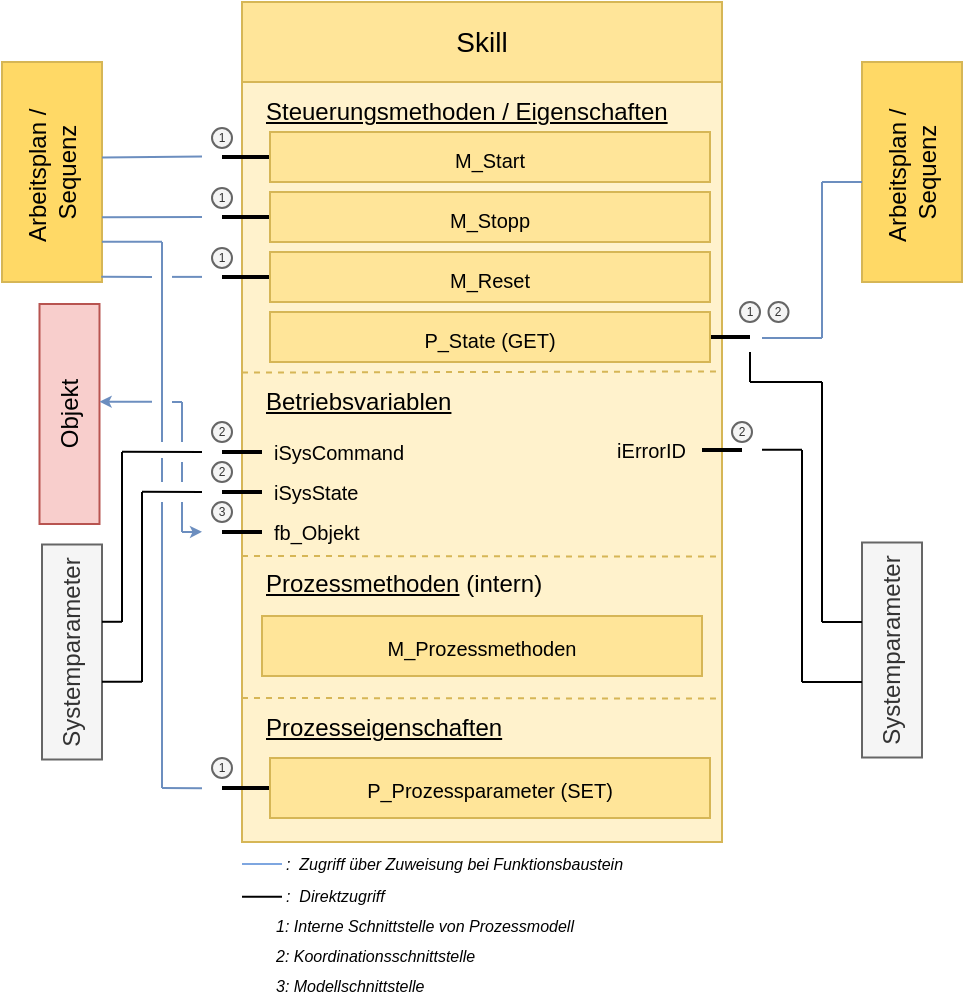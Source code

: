 <mxfile version="26.0.4">
  <diagram name="Seite-1" id="sdpVUGcd8ZdfAYJY-DBQ">
    <mxGraphModel dx="989" dy="532" grid="1" gridSize="10" guides="1" tooltips="1" connect="1" arrows="1" fold="1" page="1" pageScale="1" pageWidth="827" pageHeight="1169" math="0" shadow="0">
      <root>
        <mxCell id="0" />
        <mxCell id="1" parent="0" />
        <mxCell id="eThXzIZxuzrMQbyXuAEO-1" value="Skill" style="rounded=0;whiteSpace=wrap;html=1;fillColor=#FFE599;strokeColor=#d6b656;fontSize=14;" parent="1" vertex="1">
          <mxGeometry x="280" y="280" width="240" height="40" as="geometry" />
        </mxCell>
        <mxCell id="eThXzIZxuzrMQbyXuAEO-2" value="" style="rounded=0;whiteSpace=wrap;html=1;fillColor=#fff2cc;strokeColor=#d6b656;" parent="1" vertex="1">
          <mxGeometry x="280" y="320" width="240" height="380" as="geometry" />
        </mxCell>
        <mxCell id="eThXzIZxuzrMQbyXuAEO-3" value="Steuerungsmethoden / Eigenschaften" style="text;html=1;align=left;verticalAlign=middle;whiteSpace=wrap;rounded=0;fontStyle=4" parent="1" vertex="1">
          <mxGeometry x="290" y="320" width="220" height="30" as="geometry" />
        </mxCell>
        <mxCell id="eThXzIZxuzrMQbyXuAEO-5" value="" style="rounded=0;whiteSpace=wrap;html=1;fillColor=none;strokeColor=none;" parent="1" vertex="1">
          <mxGeometry x="290" y="350" width="220" height="20" as="geometry" />
        </mxCell>
        <mxCell id="eThXzIZxuzrMQbyXuAEO-10" value="" style="rounded=0;whiteSpace=wrap;html=1;fillColor=none;strokeColor=none;" parent="1" vertex="1">
          <mxGeometry x="290" y="370" width="220" height="20" as="geometry" />
        </mxCell>
        <mxCell id="eThXzIZxuzrMQbyXuAEO-13" value="" style="rounded=0;whiteSpace=wrap;html=1;fillColor=none;strokeColor=none;" parent="1" vertex="1">
          <mxGeometry x="290" y="390" width="220" height="20" as="geometry" />
        </mxCell>
        <mxCell id="eThXzIZxuzrMQbyXuAEO-16" value="" style="rounded=0;whiteSpace=wrap;html=1;fillColor=none;strokeColor=none;" parent="1" vertex="1">
          <mxGeometry x="290" y="410" width="220" height="20" as="geometry" />
        </mxCell>
        <mxCell id="eThXzIZxuzrMQbyXuAEO-19" value="" style="rounded=0;whiteSpace=wrap;html=1;fillColor=none;strokeColor=none;" parent="1" vertex="1">
          <mxGeometry x="290" y="430" width="220" height="20" as="geometry" />
        </mxCell>
        <mxCell id="eThXzIZxuzrMQbyXuAEO-27" value="Betriebsvariablen" style="text;html=1;align=left;verticalAlign=middle;whiteSpace=wrap;rounded=0;fontStyle=4" parent="1" vertex="1">
          <mxGeometry x="290" y="465" width="120" height="30" as="geometry" />
        </mxCell>
        <mxCell id="eThXzIZxuzrMQbyXuAEO-33" value="" style="rounded=0;whiteSpace=wrap;html=1;fillColor=none;strokeColor=none;" parent="1" vertex="1">
          <mxGeometry x="290" y="495" width="220" height="20" as="geometry" />
        </mxCell>
        <mxCell id="eThXzIZxuzrMQbyXuAEO-34" value="" style="endArrow=none;html=1;rounded=0;strokeWidth=2;" parent="1" source="eThXzIZxuzrMQbyXuAEO-33" edge="1">
          <mxGeometry width="50" height="50" relative="1" as="geometry">
            <mxPoint x="330" y="565" as="sourcePoint" />
            <mxPoint x="270" y="505" as="targetPoint" />
          </mxGeometry>
        </mxCell>
        <mxCell id="eThXzIZxuzrMQbyXuAEO-35" value="iSysCommand" style="text;html=1;align=left;verticalAlign=middle;whiteSpace=wrap;rounded=0;fontStyle=0;fontSize=10;" parent="1" vertex="1">
          <mxGeometry x="294" y="500" width="76" height="10" as="geometry" />
        </mxCell>
        <mxCell id="eThXzIZxuzrMQbyXuAEO-38" value="" style="rounded=0;whiteSpace=wrap;html=1;fillColor=none;strokeColor=none;" parent="1" vertex="1">
          <mxGeometry x="290" y="515" width="220" height="20" as="geometry" />
        </mxCell>
        <mxCell id="eThXzIZxuzrMQbyXuAEO-39" value="" style="endArrow=none;html=1;rounded=0;strokeWidth=2;" parent="1" source="eThXzIZxuzrMQbyXuAEO-38" edge="1">
          <mxGeometry width="50" height="50" relative="1" as="geometry">
            <mxPoint x="330" y="585" as="sourcePoint" />
            <mxPoint x="270" y="525" as="targetPoint" />
          </mxGeometry>
        </mxCell>
        <mxCell id="eThXzIZxuzrMQbyXuAEO-40" value="iSysState" style="text;html=1;align=left;verticalAlign=middle;whiteSpace=wrap;rounded=0;fontStyle=0;fontSize=10;" parent="1" vertex="1">
          <mxGeometry x="294" y="520" width="76" height="10" as="geometry" />
        </mxCell>
        <mxCell id="eThXzIZxuzrMQbyXuAEO-43" value="" style="rounded=0;whiteSpace=wrap;html=1;fillColor=none;strokeColor=none;" parent="1" vertex="1">
          <mxGeometry x="290" y="535" width="220" height="20" as="geometry" />
        </mxCell>
        <mxCell id="eThXzIZxuzrMQbyXuAEO-44" value="" style="endArrow=none;html=1;rounded=0;strokeWidth=2;" parent="1" source="eThXzIZxuzrMQbyXuAEO-43" edge="1">
          <mxGeometry width="50" height="50" relative="1" as="geometry">
            <mxPoint x="330" y="605" as="sourcePoint" />
            <mxPoint x="270" y="545" as="targetPoint" />
          </mxGeometry>
        </mxCell>
        <mxCell id="eThXzIZxuzrMQbyXuAEO-45" value="fb_Objekt" style="text;html=1;align=left;verticalAlign=middle;whiteSpace=wrap;rounded=0;fontStyle=0;fontSize=10;" parent="1" vertex="1">
          <mxGeometry x="294" y="540" width="76" height="10" as="geometry" />
        </mxCell>
        <mxCell id="eThXzIZxuzrMQbyXuAEO-48" value="Prozesseigenschaften" style="text;html=1;align=left;verticalAlign=middle;whiteSpace=wrap;rounded=0;fontStyle=4" parent="1" vertex="1">
          <mxGeometry x="290" y="628" width="120" height="30" as="geometry" />
        </mxCell>
        <mxCell id="eThXzIZxuzrMQbyXuAEO-50" value="" style="rounded=0;whiteSpace=wrap;html=1;fillColor=none;strokeColor=none;" parent="1" vertex="1">
          <mxGeometry x="290" y="653" width="220" height="20" as="geometry" />
        </mxCell>
        <mxCell id="RpQ9mGnAC0z5zZGKGi01-17" style="edgeStyle=orthogonalEdgeStyle;rounded=0;orthogonalLoop=1;jettySize=auto;html=1;endArrow=none;endFill=0;strokeWidth=2;" parent="1" source="eThXzIZxuzrMQbyXuAEO-56" edge="1">
          <mxGeometry relative="1" as="geometry">
            <mxPoint x="530" y="447.5" as="targetPoint" />
          </mxGeometry>
        </mxCell>
        <mxCell id="eThXzIZxuzrMQbyXuAEO-56" value="&lt;font style=&quot;font-size: 10px;&quot;&gt;P_State (GET)&lt;/font&gt;" style="rounded=0;whiteSpace=wrap;html=1;fillColor=#FFE599;strokeColor=#d6b656;fontSize=14;" parent="1" vertex="1">
          <mxGeometry x="294" y="435" width="220" height="25" as="geometry" />
        </mxCell>
        <mxCell id="eThXzIZxuzrMQbyXuAEO-58" value="" style="endArrow=none;html=1;rounded=0;fillColor=#fff2cc;strokeColor=#d6b656;entryX=1;entryY=0.464;entryDx=0;entryDy=0;entryPerimeter=0;exitX=0;exitY=0.466;exitDx=0;exitDy=0;exitPerimeter=0;strokeWidth=1;dashed=1;" parent="1" edge="1">
          <mxGeometry width="50" height="50" relative="1" as="geometry">
            <mxPoint x="280" y="465.29" as="sourcePoint" />
            <mxPoint x="520" y="464.71" as="targetPoint" />
          </mxGeometry>
        </mxCell>
        <mxCell id="eThXzIZxuzrMQbyXuAEO-59" value="" style="endArrow=none;html=1;rounded=0;fillColor=#fff2cc;strokeColor=#d6b656;exitX=0;exitY=0.792;exitDx=0;exitDy=0;exitPerimeter=0;strokeWidth=1;dashed=1;entryX=1;entryY=0.793;entryDx=0;entryDy=0;entryPerimeter=0;" parent="1" edge="1">
          <mxGeometry width="50" height="50" relative="1" as="geometry">
            <mxPoint x="280" y="628.0" as="sourcePoint" />
            <mxPoint x="520" y="628.29" as="targetPoint" />
          </mxGeometry>
        </mxCell>
        <mxCell id="eThXzIZxuzrMQbyXuAEO-60" value="Arbeitsplan /&amp;nbsp;&lt;div&gt;Sequenz&lt;/div&gt;" style="rounded=0;whiteSpace=wrap;html=1;rotation=-90;fillColor=#FFD966;strokeColor=#d6b656;" parent="1" vertex="1">
          <mxGeometry x="130" y="340" width="110" height="50" as="geometry" />
        </mxCell>
        <mxCell id="eThXzIZxuzrMQbyXuAEO-62" value="Systemparameter" style="rounded=0;whiteSpace=wrap;html=1;rotation=-90;fillColor=#f5f5f5;fontColor=#333333;strokeColor=#666666;" parent="1" vertex="1">
          <mxGeometry x="551.25" y="589" width="107.5" height="30" as="geometry" />
        </mxCell>
        <mxCell id="eThXzIZxuzrMQbyXuAEO-65" value="Arbeitsplan /&amp;nbsp;&lt;div&gt;Sequenz&lt;/div&gt;" style="rounded=0;whiteSpace=wrap;html=1;rotation=-90;fillColor=#FFD966;strokeColor=#d6b656;" parent="1" vertex="1">
          <mxGeometry x="560" y="340" width="110" height="50" as="geometry" />
        </mxCell>
        <mxCell id="eThXzIZxuzrMQbyXuAEO-66" value="Objekt" style="rounded=0;whiteSpace=wrap;html=1;rotation=-90;fillColor=#f8cecc;strokeColor=#b85450;" parent="1" vertex="1">
          <mxGeometry x="138.75" y="471" width="110" height="30" as="geometry" />
        </mxCell>
        <mxCell id="eThXzIZxuzrMQbyXuAEO-67" value="Systemparameter" style="rounded=0;whiteSpace=wrap;html=1;rotation=-90;fillColor=#f5f5f5;fontColor=#333333;strokeColor=#666666;" parent="1" vertex="1">
          <mxGeometry x="141.25" y="590" width="107.5" height="30" as="geometry" />
        </mxCell>
        <mxCell id="eThXzIZxuzrMQbyXuAEO-86" value="" style="endArrow=none;html=1;rounded=0;" parent="1" edge="1">
          <mxGeometry width="50" height="50" relative="1" as="geometry">
            <mxPoint x="560" y="620" as="sourcePoint" />
            <mxPoint x="590" y="620" as="targetPoint" />
          </mxGeometry>
        </mxCell>
        <mxCell id="eThXzIZxuzrMQbyXuAEO-87" value="" style="endArrow=classic;html=1;rounded=0;endFill=1;startSize=4;endSize=3;fillColor=#dae8fc;strokeColor=#6c8ebf;" parent="1" edge="1">
          <mxGeometry width="50" height="50" relative="1" as="geometry">
            <mxPoint x="250" y="545" as="sourcePoint" />
            <mxPoint x="260" y="544.92" as="targetPoint" />
          </mxGeometry>
        </mxCell>
        <mxCell id="eThXzIZxuzrMQbyXuAEO-88" value="" style="endArrow=none;html=1;rounded=0;" parent="1" edge="1">
          <mxGeometry width="50" height="50" relative="1" as="geometry">
            <mxPoint x="230" y="524.85" as="sourcePoint" />
            <mxPoint x="260" y="525" as="targetPoint" />
          </mxGeometry>
        </mxCell>
        <mxCell id="eThXzIZxuzrMQbyXuAEO-89" value="" style="endArrow=none;html=1;rounded=0;" parent="1" edge="1">
          <mxGeometry width="50" height="50" relative="1" as="geometry">
            <mxPoint x="220" y="504.92" as="sourcePoint" />
            <mxPoint x="260" y="505" as="targetPoint" />
          </mxGeometry>
        </mxCell>
        <mxCell id="eThXzIZxuzrMQbyXuAEO-90" value="" style="endArrow=none;html=1;rounded=0;endSize=6;startSize=6;targetPerimeterSpacing=0;" parent="1" edge="1">
          <mxGeometry width="50" height="50" relative="1" as="geometry">
            <mxPoint x="230" y="525" as="sourcePoint" />
            <mxPoint x="230" y="620" as="targetPoint" />
          </mxGeometry>
        </mxCell>
        <mxCell id="eThXzIZxuzrMQbyXuAEO-92" value="" style="endArrow=none;html=1;rounded=0;" parent="1" edge="1">
          <mxGeometry width="50" height="50" relative="1" as="geometry">
            <mxPoint x="210" y="619.89" as="sourcePoint" />
            <mxPoint x="230" y="619.89" as="targetPoint" />
          </mxGeometry>
        </mxCell>
        <mxCell id="eThXzIZxuzrMQbyXuAEO-93" value="" style="endArrow=none;html=1;rounded=0;" parent="1" edge="1">
          <mxGeometry width="50" height="50" relative="1" as="geometry">
            <mxPoint x="220" y="505" as="sourcePoint" />
            <mxPoint x="220" y="590" as="targetPoint" />
          </mxGeometry>
        </mxCell>
        <mxCell id="eThXzIZxuzrMQbyXuAEO-95" value="" style="endArrow=none;html=1;rounded=0;" parent="1" edge="1">
          <mxGeometry width="50" height="50" relative="1" as="geometry">
            <mxPoint x="220" y="589.89" as="sourcePoint" />
            <mxPoint x="210" y="589.89" as="targetPoint" />
          </mxGeometry>
        </mxCell>
        <mxCell id="eThXzIZxuzrMQbyXuAEO-98" value="" style="endArrow=none;html=1;rounded=0;fillColor=#dae8fc;strokeColor=#6c8ebf;" parent="1" edge="1">
          <mxGeometry width="50" height="50" relative="1" as="geometry">
            <mxPoint x="570" y="448" as="sourcePoint" />
            <mxPoint x="570" y="370" as="targetPoint" />
          </mxGeometry>
        </mxCell>
        <mxCell id="eThXzIZxuzrMQbyXuAEO-100" value="" style="endArrow=none;html=1;rounded=0;" parent="1" edge="1">
          <mxGeometry width="50" height="50" relative="1" as="geometry">
            <mxPoint x="570" y="590" as="sourcePoint" />
            <mxPoint x="590" y="590" as="targetPoint" />
          </mxGeometry>
        </mxCell>
        <mxCell id="eThXzIZxuzrMQbyXuAEO-101" value="" style="endArrow=none;html=1;rounded=0;fillColor=#dae8fc;strokeColor=#6c8ebf;" parent="1" edge="1">
          <mxGeometry width="50" height="50" relative="1" as="geometry">
            <mxPoint x="240" y="673" as="sourcePoint" />
            <mxPoint x="260" y="673.14" as="targetPoint" />
          </mxGeometry>
        </mxCell>
        <mxCell id="eThXzIZxuzrMQbyXuAEO-103" value="" style="endArrow=none;html=1;rounded=0;fillColor=#dae8fc;strokeColor=#6c8ebf;" parent="1" edge="1">
          <mxGeometry width="50" height="50" relative="1" as="geometry">
            <mxPoint x="240" y="673" as="sourcePoint" />
            <mxPoint x="240" y="530" as="targetPoint" />
          </mxGeometry>
        </mxCell>
        <mxCell id="eThXzIZxuzrMQbyXuAEO-105" value="" style="endArrow=none;html=1;rounded=0;fillColor=#dae8fc;strokeColor=#6c8ebf;" parent="1" edge="1">
          <mxGeometry width="50" height="50" relative="1" as="geometry">
            <mxPoint x="240" y="508" as="sourcePoint" />
            <mxPoint x="240" y="520" as="targetPoint" />
          </mxGeometry>
        </mxCell>
        <mxCell id="eThXzIZxuzrMQbyXuAEO-106" value="" style="endArrow=none;html=1;rounded=0;fillColor=#dae8fc;strokeColor=#6c8ebf;" parent="1" edge="1">
          <mxGeometry width="50" height="50" relative="1" as="geometry">
            <mxPoint x="240" y="400" as="sourcePoint" />
            <mxPoint x="240" y="500" as="targetPoint" />
          </mxGeometry>
        </mxCell>
        <mxCell id="eThXzIZxuzrMQbyXuAEO-107" value="" style="endArrow=none;html=1;rounded=0;fillColor=#dae8fc;strokeColor=#6c8ebf;" parent="1" edge="1">
          <mxGeometry width="50" height="50" relative="1" as="geometry">
            <mxPoint x="240" y="399.92" as="sourcePoint" />
            <mxPoint x="210" y="399.84" as="targetPoint" />
          </mxGeometry>
        </mxCell>
        <mxCell id="eThXzIZxuzrMQbyXuAEO-111" value="2" style="ellipse;whiteSpace=wrap;html=1;aspect=fixed;fontSize=6;fillColor=#f5f5f5;fontColor=#333333;strokeColor=#666666;" parent="1" vertex="1">
          <mxGeometry x="543.25" y="430" width="10" height="10" as="geometry" />
        </mxCell>
        <mxCell id="eThXzIZxuzrMQbyXuAEO-112" value="2" style="ellipse;whiteSpace=wrap;html=1;aspect=fixed;fontSize=6;fillColor=#f5f5f5;fontColor=#333333;strokeColor=#666666;" parent="1" vertex="1">
          <mxGeometry x="265" y="490" width="10" height="10" as="geometry" />
        </mxCell>
        <mxCell id="eThXzIZxuzrMQbyXuAEO-113" value="2" style="ellipse;whiteSpace=wrap;html=1;aspect=fixed;fontSize=6;fillColor=#f5f5f5;fontColor=#333333;strokeColor=#666666;" parent="1" vertex="1">
          <mxGeometry x="265" y="510" width="10" height="10" as="geometry" />
        </mxCell>
        <mxCell id="eThXzIZxuzrMQbyXuAEO-114" value="3" style="ellipse;whiteSpace=wrap;html=1;aspect=fixed;fontSize=6;fillColor=#f5f5f5;fontColor=#333333;strokeColor=#666666;" parent="1" vertex="1">
          <mxGeometry x="265" y="530" width="10" height="10" as="geometry" />
        </mxCell>
        <mxCell id="eThXzIZxuzrMQbyXuAEO-122" value="1" style="ellipse;whiteSpace=wrap;html=1;aspect=fixed;fontSize=6;fillColor=#f5f5f5;fontColor=#333333;strokeColor=#666666;" parent="1" vertex="1">
          <mxGeometry x="265" y="343" width="10" height="10" as="geometry" />
        </mxCell>
        <mxCell id="eThXzIZxuzrMQbyXuAEO-127" value="1" style="ellipse;whiteSpace=wrap;html=1;aspect=fixed;fontSize=6;fillColor=#f5f5f5;fontColor=#333333;strokeColor=#666666;" parent="1" vertex="1">
          <mxGeometry x="265" y="658" width="10" height="10" as="geometry" />
        </mxCell>
        <mxCell id="RpQ9mGnAC0z5zZGKGi01-13" style="edgeStyle=orthogonalEdgeStyle;rounded=0;orthogonalLoop=1;jettySize=auto;html=1;endArrow=none;endFill=0;strokeWidth=2;" parent="1" source="RpQ9mGnAC0z5zZGKGi01-1" edge="1">
          <mxGeometry relative="1" as="geometry">
            <mxPoint x="270" y="357.5" as="targetPoint" />
          </mxGeometry>
        </mxCell>
        <mxCell id="RpQ9mGnAC0z5zZGKGi01-1" value="&lt;font style=&quot;font-size: 10px;&quot;&gt;M_Start&lt;/font&gt;" style="rounded=0;whiteSpace=wrap;html=1;fillColor=#FFE599;strokeColor=#d6b656;fontSize=14;" parent="1" vertex="1">
          <mxGeometry x="294" y="345" width="220" height="25" as="geometry" />
        </mxCell>
        <mxCell id="RpQ9mGnAC0z5zZGKGi01-14" style="edgeStyle=orthogonalEdgeStyle;rounded=0;orthogonalLoop=1;jettySize=auto;html=1;endArrow=none;endFill=0;strokeWidth=2;" parent="1" source="RpQ9mGnAC0z5zZGKGi01-2" edge="1">
          <mxGeometry relative="1" as="geometry">
            <mxPoint x="270" y="387.5" as="targetPoint" />
          </mxGeometry>
        </mxCell>
        <mxCell id="RpQ9mGnAC0z5zZGKGi01-2" value="&lt;font style=&quot;font-size: 10px;&quot;&gt;M_Stopp&lt;/font&gt;" style="rounded=0;whiteSpace=wrap;html=1;fillColor=#FFE599;strokeColor=#d6b656;fontSize=14;" parent="1" vertex="1">
          <mxGeometry x="294" y="375" width="220" height="25" as="geometry" />
        </mxCell>
        <mxCell id="RpQ9mGnAC0z5zZGKGi01-15" style="edgeStyle=orthogonalEdgeStyle;rounded=0;orthogonalLoop=1;jettySize=auto;html=1;endArrow=none;endFill=0;strokeWidth=2;" parent="1" source="RpQ9mGnAC0z5zZGKGi01-3" edge="1">
          <mxGeometry relative="1" as="geometry">
            <mxPoint x="270" y="417.5" as="targetPoint" />
          </mxGeometry>
        </mxCell>
        <mxCell id="RpQ9mGnAC0z5zZGKGi01-3" value="&lt;font style=&quot;font-size: 10px;&quot;&gt;M_Reset&lt;/font&gt;" style="rounded=0;whiteSpace=wrap;html=1;fillColor=#FFE599;strokeColor=#d6b656;fontSize=14;" parent="1" vertex="1">
          <mxGeometry x="294" y="405" width="220" height="25" as="geometry" />
        </mxCell>
        <mxCell id="RpQ9mGnAC0z5zZGKGi01-6" style="edgeStyle=orthogonalEdgeStyle;rounded=0;orthogonalLoop=1;jettySize=auto;html=1;endArrow=none;endFill=0;strokeWidth=2;" parent="1" edge="1">
          <mxGeometry relative="1" as="geometry">
            <mxPoint x="530" y="504" as="targetPoint" />
            <mxPoint x="510" y="504" as="sourcePoint" />
          </mxGeometry>
        </mxCell>
        <mxCell id="RpQ9mGnAC0z5zZGKGi01-7" value="iErrorID" style="text;html=1;align=right;verticalAlign=middle;whiteSpace=wrap;rounded=0;fontStyle=0;fontSize=10;" parent="1" vertex="1">
          <mxGeometry x="429" y="499" width="75" height="10" as="geometry" />
        </mxCell>
        <mxCell id="RpQ9mGnAC0z5zZGKGi01-8" value="2" style="ellipse;whiteSpace=wrap;html=1;aspect=fixed;fontSize=6;fillColor=#f5f5f5;fontColor=#333333;strokeColor=#666666;" parent="1" vertex="1">
          <mxGeometry x="525" y="490" width="10" height="10" as="geometry" />
        </mxCell>
        <mxCell id="RpQ9mGnAC0z5zZGKGi01-18" style="edgeStyle=orthogonalEdgeStyle;rounded=0;orthogonalLoop=1;jettySize=auto;html=1;strokeWidth=2;endArrow=none;endFill=0;" parent="1" source="RpQ9mGnAC0z5zZGKGi01-9" edge="1">
          <mxGeometry relative="1" as="geometry">
            <mxPoint x="270" y="673" as="targetPoint" />
          </mxGeometry>
        </mxCell>
        <mxCell id="RpQ9mGnAC0z5zZGKGi01-9" value="&lt;font style=&quot;font-size: 10px;&quot;&gt;P_Prozessparameter (SET)&lt;/font&gt;" style="rounded=0;whiteSpace=wrap;html=1;fillColor=#FFE599;strokeColor=#d6b656;fontSize=14;" parent="1" vertex="1">
          <mxGeometry x="294" y="658" width="220" height="30" as="geometry" />
        </mxCell>
        <mxCell id="RpQ9mGnAC0z5zZGKGi01-19" value="1" style="ellipse;whiteSpace=wrap;html=1;aspect=fixed;fontSize=6;fillColor=#f5f5f5;fontColor=#333333;strokeColor=#666666;" parent="1" vertex="1">
          <mxGeometry x="265" y="373" width="10" height="10" as="geometry" />
        </mxCell>
        <mxCell id="RpQ9mGnAC0z5zZGKGi01-20" value="1" style="ellipse;whiteSpace=wrap;html=1;aspect=fixed;fontSize=6;fillColor=#f5f5f5;fontColor=#333333;strokeColor=#666666;" parent="1" vertex="1">
          <mxGeometry x="265" y="403" width="10" height="10" as="geometry" />
        </mxCell>
        <mxCell id="RpQ9mGnAC0z5zZGKGi01-21" value="" style="endArrow=none;html=1;rounded=0;entryX=0.294;entryY=1;entryDx=0;entryDy=0;entryPerimeter=0;fillColor=#dae8fc;strokeColor=#6c8ebf;" parent="1" target="eThXzIZxuzrMQbyXuAEO-60" edge="1">
          <mxGeometry width="50" height="50" relative="1" as="geometry">
            <mxPoint x="260" y="387.5" as="sourcePoint" />
            <mxPoint x="235" y="387.42" as="targetPoint" />
          </mxGeometry>
        </mxCell>
        <mxCell id="RpQ9mGnAC0z5zZGKGi01-22" value="" style="endArrow=none;html=1;rounded=0;entryX=0.294;entryY=1;entryDx=0;entryDy=0;entryPerimeter=0;fillColor=#dae8fc;strokeColor=#6c8ebf;" parent="1" edge="1">
          <mxGeometry width="50" height="50" relative="1" as="geometry">
            <mxPoint x="260" y="357.25" as="sourcePoint" />
            <mxPoint x="210" y="357.75" as="targetPoint" />
          </mxGeometry>
        </mxCell>
        <mxCell id="RpQ9mGnAC0z5zZGKGi01-23" value="" style="endArrow=none;html=1;rounded=0;fillColor=#dae8fc;strokeColor=#6c8ebf;" parent="1" edge="1">
          <mxGeometry width="50" height="50" relative="1" as="geometry">
            <mxPoint x="260" y="417.44" as="sourcePoint" />
            <mxPoint x="245" y="417.44" as="targetPoint" />
          </mxGeometry>
        </mxCell>
        <mxCell id="RpQ9mGnAC0z5zZGKGi01-24" value="" style="endArrow=none;html=1;rounded=0;entryX=0.024;entryY=0.993;entryDx=0;entryDy=0;entryPerimeter=0;fillColor=#dae8fc;strokeColor=#6c8ebf;" parent="1" target="eThXzIZxuzrMQbyXuAEO-60" edge="1">
          <mxGeometry width="50" height="50" relative="1" as="geometry">
            <mxPoint x="235" y="417.44" as="sourcePoint" />
            <mxPoint x="220" y="417.44" as="targetPoint" />
          </mxGeometry>
        </mxCell>
        <mxCell id="RpQ9mGnAC0z5zZGKGi01-25" value="" style="endArrow=none;html=1;rounded=0;fillColor=#dae8fc;strokeColor=#6c8ebf;" parent="1" edge="1">
          <mxGeometry width="50" height="50" relative="1" as="geometry">
            <mxPoint x="250" y="545" as="sourcePoint" />
            <mxPoint x="250" y="530" as="targetPoint" />
          </mxGeometry>
        </mxCell>
        <mxCell id="RpQ9mGnAC0z5zZGKGi01-26" value="" style="endArrow=none;html=1;rounded=0;fillColor=#dae8fc;strokeColor=#6c8ebf;" parent="1" edge="1">
          <mxGeometry width="50" height="50" relative="1" as="geometry">
            <mxPoint x="250" y="520" as="sourcePoint" />
            <mxPoint x="250" y="510" as="targetPoint" />
          </mxGeometry>
        </mxCell>
        <mxCell id="RpQ9mGnAC0z5zZGKGi01-27" value="" style="endArrow=none;html=1;rounded=0;fillColor=#dae8fc;strokeColor=#6c8ebf;" parent="1" edge="1">
          <mxGeometry width="50" height="50" relative="1" as="geometry">
            <mxPoint x="250" y="500" as="sourcePoint" />
            <mxPoint x="250" y="480" as="targetPoint" />
          </mxGeometry>
        </mxCell>
        <mxCell id="RpQ9mGnAC0z5zZGKGi01-28" value="" style="endArrow=none;html=1;rounded=0;fillColor=#dae8fc;strokeColor=#6c8ebf;" parent="1" edge="1">
          <mxGeometry width="50" height="50" relative="1" as="geometry">
            <mxPoint x="245" y="480" as="sourcePoint" />
            <mxPoint x="250" y="480" as="targetPoint" />
          </mxGeometry>
        </mxCell>
        <mxCell id="RpQ9mGnAC0z5zZGKGi01-29" value="" style="endArrow=none;html=1;rounded=0;exitX=0.556;exitY=1.002;exitDx=0;exitDy=0;exitPerimeter=0;endFill=0;startArrow=classic;startFill=1;endSize=9;startSize=3;fillColor=#dae8fc;strokeColor=#6c8ebf;" parent="1" source="eThXzIZxuzrMQbyXuAEO-66" edge="1">
          <mxGeometry width="50" height="50" relative="1" as="geometry">
            <mxPoint x="230" y="479.91" as="sourcePoint" />
            <mxPoint x="235" y="479.91" as="targetPoint" />
          </mxGeometry>
        </mxCell>
        <mxCell id="RpQ9mGnAC0z5zZGKGi01-35" value="" style="endArrow=none;html=1;rounded=0;fillColor=#dae8fc;strokeColor=#6c8ebf;" parent="1" edge="1">
          <mxGeometry width="50" height="50" relative="1" as="geometry">
            <mxPoint x="590" y="370" as="sourcePoint" />
            <mxPoint x="570" y="370" as="targetPoint" />
          </mxGeometry>
        </mxCell>
        <mxCell id="RpQ9mGnAC0z5zZGKGi01-36" value="" style="endArrow=none;html=1;rounded=0;" parent="1" edge="1">
          <mxGeometry width="50" height="50" relative="1" as="geometry">
            <mxPoint x="560" y="620" as="sourcePoint" />
            <mxPoint x="560" y="504" as="targetPoint" />
          </mxGeometry>
        </mxCell>
        <mxCell id="RpQ9mGnAC0z5zZGKGi01-37" value="" style="endArrow=none;html=1;rounded=0;" parent="1" edge="1">
          <mxGeometry width="50" height="50" relative="1" as="geometry">
            <mxPoint x="560" y="503.83" as="sourcePoint" />
            <mxPoint x="540" y="503.83" as="targetPoint" />
          </mxGeometry>
        </mxCell>
        <mxCell id="SiAroIzHnvL3SgjyUSq0-2" value="" style="group" parent="1" vertex="1" connectable="0">
          <mxGeometry x="295" y="732" width="210" height="50" as="geometry" />
        </mxCell>
        <mxCell id="eThXzIZxuzrMQbyXuAEO-118" value="2: Koordinationsschnittstelle" style="text;html=1;align=left;verticalAlign=middle;whiteSpace=wrap;rounded=0;fontSize=8;fontStyle=2" parent="SiAroIzHnvL3SgjyUSq0-2" vertex="1">
          <mxGeometry y="20" width="140" height="10" as="geometry" />
        </mxCell>
        <mxCell id="eThXzIZxuzrMQbyXuAEO-119" value="3: Modellschnittstelle" style="text;html=1;align=left;verticalAlign=middle;whiteSpace=wrap;rounded=0;fontSize=8;fontStyle=2" parent="SiAroIzHnvL3SgjyUSq0-2" vertex="1">
          <mxGeometry y="30" width="140" height="20" as="geometry" />
        </mxCell>
        <mxCell id="eThXzIZxuzrMQbyXuAEO-121" value="1: Interne Schnittstelle von Prozessmodell" style="text;html=1;align=left;verticalAlign=middle;whiteSpace=wrap;rounded=0;fontSize=8;fontStyle=2" parent="SiAroIzHnvL3SgjyUSq0-2" vertex="1">
          <mxGeometry width="210" height="20" as="geometry" />
        </mxCell>
        <mxCell id="SiAroIzHnvL3SgjyUSq0-3" value="" style="endArrow=none;html=1;rounded=0;fillColor=#fff2cc;strokeColor=#d6b656;exitX=0;exitY=0.792;exitDx=0;exitDy=0;exitPerimeter=0;strokeWidth=1;dashed=1;entryX=1;entryY=0.793;entryDx=0;entryDy=0;entryPerimeter=0;" parent="1" edge="1">
          <mxGeometry width="50" height="50" relative="1" as="geometry">
            <mxPoint x="280" y="557.0" as="sourcePoint" />
            <mxPoint x="520" y="557.29" as="targetPoint" />
          </mxGeometry>
        </mxCell>
        <mxCell id="SiAroIzHnvL3SgjyUSq0-4" value="&lt;u&gt;Prozessmethoden&lt;/u&gt; (intern)" style="text;html=1;align=left;verticalAlign=middle;whiteSpace=wrap;rounded=0;fontStyle=0" parent="1" vertex="1">
          <mxGeometry x="290" y="556" width="180" height="30" as="geometry" />
        </mxCell>
        <mxCell id="SiAroIzHnvL3SgjyUSq0-5" value="&lt;font style=&quot;font-size: 10px;&quot;&gt;M_Prozessmethoden&lt;/font&gt;" style="rounded=0;whiteSpace=wrap;html=1;fillColor=#FFE599;strokeColor=#d6b656;fontSize=14;" parent="1" vertex="1">
          <mxGeometry x="290" y="587" width="220" height="30" as="geometry" />
        </mxCell>
        <mxCell id="xE-td5u5r7IJH0RTSCSX-1" value="" style="endArrow=none;html=1;rounded=0;fillColor=#dae8fc;strokeColor=#6c8ebf;" parent="1" edge="1">
          <mxGeometry width="50" height="50" relative="1" as="geometry">
            <mxPoint x="540" y="448" as="sourcePoint" />
            <mxPoint x="570" y="448" as="targetPoint" />
          </mxGeometry>
        </mxCell>
        <mxCell id="xE-td5u5r7IJH0RTSCSX-2" value="" style="endArrow=none;html=1;rounded=0;" parent="1" edge="1">
          <mxGeometry width="50" height="50" relative="1" as="geometry">
            <mxPoint x="570" y="590" as="sourcePoint" />
            <mxPoint x="570" y="470" as="targetPoint" />
          </mxGeometry>
        </mxCell>
        <mxCell id="xE-td5u5r7IJH0RTSCSX-3" value="" style="endArrow=none;html=1;rounded=0;" parent="1" edge="1">
          <mxGeometry width="50" height="50" relative="1" as="geometry">
            <mxPoint x="534" y="470" as="sourcePoint" />
            <mxPoint x="570" y="470" as="targetPoint" />
          </mxGeometry>
        </mxCell>
        <mxCell id="xE-td5u5r7IJH0RTSCSX-4" value="" style="endArrow=none;html=1;rounded=0;" parent="1" edge="1">
          <mxGeometry width="50" height="50" relative="1" as="geometry">
            <mxPoint x="534" y="470" as="sourcePoint" />
            <mxPoint x="534" y="455" as="targetPoint" />
          </mxGeometry>
        </mxCell>
        <mxCell id="xE-td5u5r7IJH0RTSCSX-5" value="1" style="ellipse;whiteSpace=wrap;html=1;aspect=fixed;fontSize=6;fillColor=#f5f5f5;fontColor=#333333;strokeColor=#666666;" parent="1" vertex="1">
          <mxGeometry x="529" y="430" width="10" height="10" as="geometry" />
        </mxCell>
        <mxCell id="yMs8boXImyDieCNvz-ft-1" value="" style="group" vertex="1" connectable="0" parent="1">
          <mxGeometry x="280" y="700" width="270" height="41" as="geometry" />
        </mxCell>
        <mxCell id="yMs8boXImyDieCNvz-ft-2" value="" style="endArrow=none;html=1;rounded=0;strokeWidth=1;strokeColor=#7EA6E0;" edge="1" parent="yMs8boXImyDieCNvz-ft-1">
          <mxGeometry width="50" height="50" relative="1" as="geometry">
            <mxPoint y="11" as="sourcePoint" />
            <mxPoint x="20" y="11" as="targetPoint" />
          </mxGeometry>
        </mxCell>
        <mxCell id="yMs8boXImyDieCNvz-ft-3" value="" style="endArrow=none;html=1;rounded=0;strokeWidth=1;strokeColor=#000000;" edge="1" parent="yMs8boXImyDieCNvz-ft-1">
          <mxGeometry width="50" height="50" relative="1" as="geometry">
            <mxPoint y="27.43" as="sourcePoint" />
            <mxPoint x="20" y="27.43" as="targetPoint" />
          </mxGeometry>
        </mxCell>
        <mxCell id="yMs8boXImyDieCNvz-ft-4" value="&lt;font style=&quot;font-size: 8px;&quot;&gt;&lt;i style=&quot;&quot;&gt;:&amp;nbsp; Zugriff über Zuweisung bei Funktionsbaustein&lt;/i&gt;&lt;/font&gt;" style="text;html=1;align=left;verticalAlign=middle;whiteSpace=wrap;rounded=0;" vertex="1" parent="yMs8boXImyDieCNvz-ft-1">
          <mxGeometry x="20" width="250" height="20" as="geometry" />
        </mxCell>
        <mxCell id="yMs8boXImyDieCNvz-ft-5" value="&lt;font style=&quot;font-size: 8px;&quot;&gt;&lt;i style=&quot;&quot;&gt;:&amp;nbsp; Direktzugriff&amp;nbsp;&lt;/i&gt;&lt;/font&gt;" style="text;html=1;align=left;verticalAlign=middle;whiteSpace=wrap;rounded=0;" vertex="1" parent="yMs8boXImyDieCNvz-ft-1">
          <mxGeometry x="20" y="16" width="250" height="20" as="geometry" />
        </mxCell>
      </root>
    </mxGraphModel>
  </diagram>
</mxfile>
